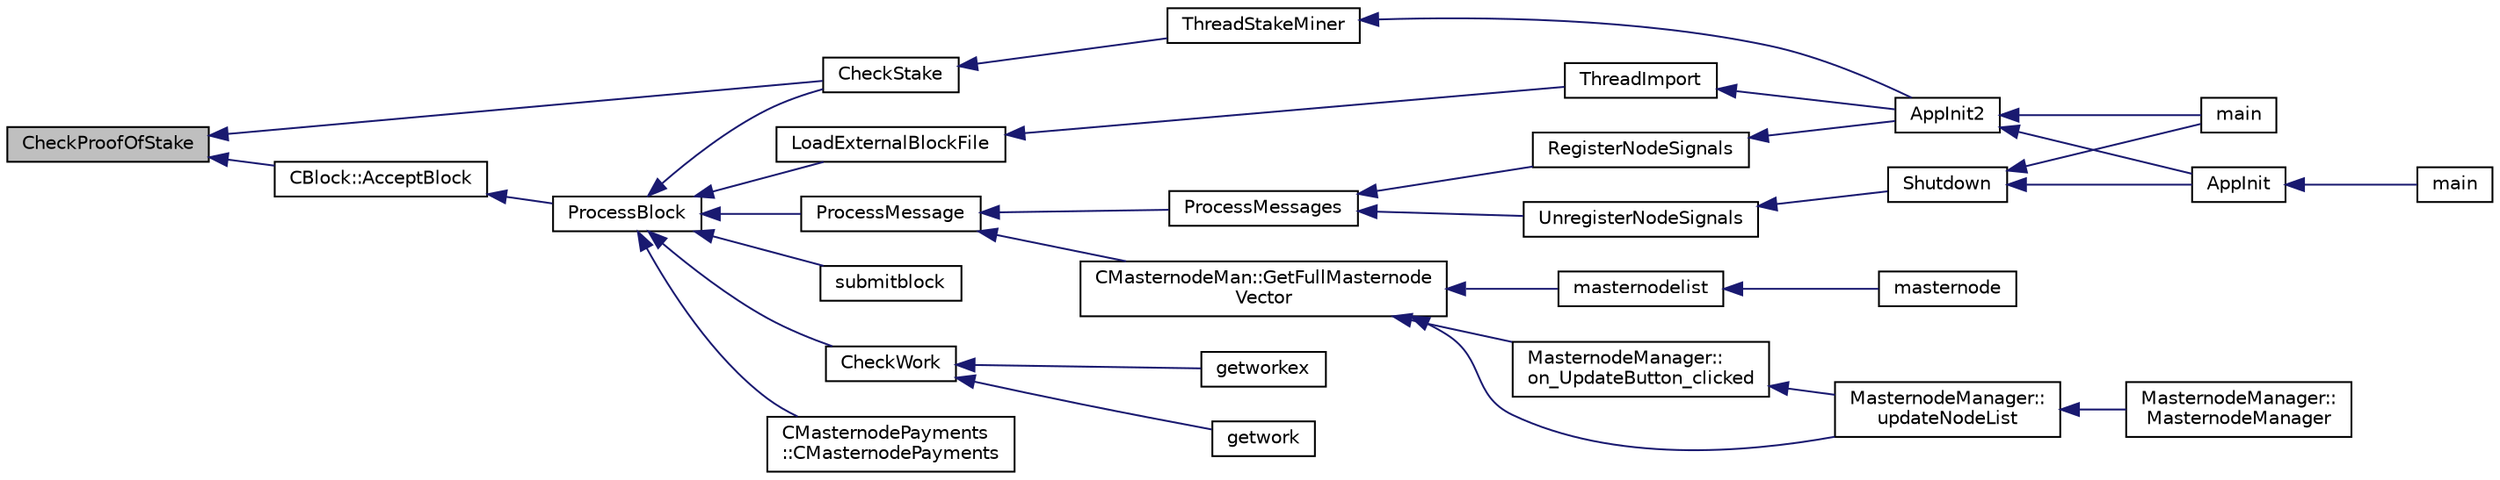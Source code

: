 digraph "CheckProofOfStake"
{
  edge [fontname="Helvetica",fontsize="10",labelfontname="Helvetica",labelfontsize="10"];
  node [fontname="Helvetica",fontsize="10",shape=record];
  rankdir="LR";
  Node182 [label="CheckProofOfStake",height=0.2,width=0.4,color="black", fillcolor="grey75", style="filled", fontcolor="black"];
  Node182 -> Node183 [dir="back",color="midnightblue",fontsize="10",style="solid",fontname="Helvetica"];
  Node183 [label="CBlock::AcceptBlock",height=0.2,width=0.4,color="black", fillcolor="white", style="filled",URL="$d3/d51/class_c_block.html#a3f990a713116bd15c1f221c88b012ccf"];
  Node183 -> Node184 [dir="back",color="midnightblue",fontsize="10",style="solid",fontname="Helvetica"];
  Node184 [label="ProcessBlock",height=0.2,width=0.4,color="black", fillcolor="white", style="filled",URL="$d4/dbf/main_8h.html#a7c8a7be3439bb5e1e40548a332a3cf29"];
  Node184 -> Node185 [dir="back",color="midnightblue",fontsize="10",style="solid",fontname="Helvetica"];
  Node185 [label="LoadExternalBlockFile",height=0.2,width=0.4,color="black", fillcolor="white", style="filled",URL="$df/d0a/main_8cpp.html#afbdbbb5a1b376748e5460cbcf644a9af"];
  Node185 -> Node186 [dir="back",color="midnightblue",fontsize="10",style="solid",fontname="Helvetica"];
  Node186 [label="ThreadImport",height=0.2,width=0.4,color="black", fillcolor="white", style="filled",URL="$d4/dbf/main_8h.html#a0189c34248cd89bbbe20d4d6045bd7c9"];
  Node186 -> Node187 [dir="back",color="midnightblue",fontsize="10",style="solid",fontname="Helvetica"];
  Node187 [label="AppInit2",height=0.2,width=0.4,color="black", fillcolor="white", style="filled",URL="$d8/dc0/init_8h.html#a1a4c1bfbf6ba1db77e988b89b9cadfd3",tooltip="Initialize ion. "];
  Node187 -> Node188 [dir="back",color="midnightblue",fontsize="10",style="solid",fontname="Helvetica"];
  Node188 [label="AppInit",height=0.2,width=0.4,color="black", fillcolor="white", style="filled",URL="$d4/d35/iond_8cpp.html#ac59316b767e6984e1285f0531275286b"];
  Node188 -> Node189 [dir="back",color="midnightblue",fontsize="10",style="solid",fontname="Helvetica"];
  Node189 [label="main",height=0.2,width=0.4,color="black", fillcolor="white", style="filled",URL="$d4/d35/iond_8cpp.html#a0ddf1224851353fc92bfbff6f499fa97"];
  Node187 -> Node190 [dir="back",color="midnightblue",fontsize="10",style="solid",fontname="Helvetica"];
  Node190 [label="main",height=0.2,width=0.4,color="black", fillcolor="white", style="filled",URL="$d5/d2d/ion_8cpp.html#a0ddf1224851353fc92bfbff6f499fa97"];
  Node184 -> Node191 [dir="back",color="midnightblue",fontsize="10",style="solid",fontname="Helvetica"];
  Node191 [label="ProcessMessage",height=0.2,width=0.4,color="black", fillcolor="white", style="filled",URL="$df/d0a/main_8cpp.html#a8ba92b1a4bce3c835e887a9073d17d8e"];
  Node191 -> Node192 [dir="back",color="midnightblue",fontsize="10",style="solid",fontname="Helvetica"];
  Node192 [label="ProcessMessages",height=0.2,width=0.4,color="black", fillcolor="white", style="filled",URL="$d4/dbf/main_8h.html#a196f9318f02448b85b28d612698934fd"];
  Node192 -> Node193 [dir="back",color="midnightblue",fontsize="10",style="solid",fontname="Helvetica"];
  Node193 [label="RegisterNodeSignals",height=0.2,width=0.4,color="black", fillcolor="white", style="filled",URL="$d4/dbf/main_8h.html#ab02615ff65f91d69f8d786ec900baa8a",tooltip="Register with a network node to receive its signals. "];
  Node193 -> Node187 [dir="back",color="midnightblue",fontsize="10",style="solid",fontname="Helvetica"];
  Node192 -> Node194 [dir="back",color="midnightblue",fontsize="10",style="solid",fontname="Helvetica"];
  Node194 [label="UnregisterNodeSignals",height=0.2,width=0.4,color="black", fillcolor="white", style="filled",URL="$d4/dbf/main_8h.html#a3ef0cc6e9d9d6435ee2a5569244d6ebd",tooltip="Unregister a network node. "];
  Node194 -> Node195 [dir="back",color="midnightblue",fontsize="10",style="solid",fontname="Helvetica"];
  Node195 [label="Shutdown",height=0.2,width=0.4,color="black", fillcolor="white", style="filled",URL="$d8/dc0/init_8h.html#ac5f038c2b480cf9ef5e19e3eba8dbaf9"];
  Node195 -> Node188 [dir="back",color="midnightblue",fontsize="10",style="solid",fontname="Helvetica"];
  Node195 -> Node190 [dir="back",color="midnightblue",fontsize="10",style="solid",fontname="Helvetica"];
  Node191 -> Node196 [dir="back",color="midnightblue",fontsize="10",style="solid",fontname="Helvetica"];
  Node196 [label="CMasternodeMan::GetFullMasternode\lVector",height=0.2,width=0.4,color="black", fillcolor="white", style="filled",URL="$dc/d6b/class_c_masternode_man.html#ab39e213a7601e1bef2eba1d5d63206f5"];
  Node196 -> Node197 [dir="back",color="midnightblue",fontsize="10",style="solid",fontname="Helvetica"];
  Node197 [label="MasternodeManager::\lupdateNodeList",height=0.2,width=0.4,color="black", fillcolor="white", style="filled",URL="$d9/d70/class_masternode_manager.html#a5485a8bd6ccf673027165cc1207dfae9"];
  Node197 -> Node198 [dir="back",color="midnightblue",fontsize="10",style="solid",fontname="Helvetica"];
  Node198 [label="MasternodeManager::\lMasternodeManager",height=0.2,width=0.4,color="black", fillcolor="white", style="filled",URL="$d9/d70/class_masternode_manager.html#ad18cb99065e056e6b791e2356de826bf"];
  Node196 -> Node199 [dir="back",color="midnightblue",fontsize="10",style="solid",fontname="Helvetica"];
  Node199 [label="MasternodeManager::\lon_UpdateButton_clicked",height=0.2,width=0.4,color="black", fillcolor="white", style="filled",URL="$d9/d70/class_masternode_manager.html#ae8d07b4d869e3eb09fe1be445eff0430"];
  Node199 -> Node197 [dir="back",color="midnightblue",fontsize="10",style="solid",fontname="Helvetica"];
  Node196 -> Node200 [dir="back",color="midnightblue",fontsize="10",style="solid",fontname="Helvetica"];
  Node200 [label="masternodelist",height=0.2,width=0.4,color="black", fillcolor="white", style="filled",URL="$d5/d6b/rpcstashedsend_8cpp.html#a3a7ed7e37f21eb2912afc6e776f7236c"];
  Node200 -> Node201 [dir="back",color="midnightblue",fontsize="10",style="solid",fontname="Helvetica"];
  Node201 [label="masternode",height=0.2,width=0.4,color="black", fillcolor="white", style="filled",URL="$d5/d6b/rpcstashedsend_8cpp.html#a30609e443aeb47c29ed0878d16b1b5e1"];
  Node184 -> Node202 [dir="back",color="midnightblue",fontsize="10",style="solid",fontname="Helvetica"];
  Node202 [label="CMasternodePayments\l::CMasternodePayments",height=0.2,width=0.4,color="black", fillcolor="white", style="filled",URL="$dc/d9a/class_c_masternode_payments.html#a4b9454f265a927528c881716e7649973"];
  Node184 -> Node203 [dir="back",color="midnightblue",fontsize="10",style="solid",fontname="Helvetica"];
  Node203 [label="CheckWork",height=0.2,width=0.4,color="black", fillcolor="white", style="filled",URL="$de/d13/miner_8h.html#aadd8a05aa6d8fae1c0f4daa5e971a12a",tooltip="Check mined proof-of-work block. "];
  Node203 -> Node204 [dir="back",color="midnightblue",fontsize="10",style="solid",fontname="Helvetica"];
  Node204 [label="getworkex",height=0.2,width=0.4,color="black", fillcolor="white", style="filled",URL="$d4/ddd/rpcmining_8cpp.html#aa40f86dc468a3f2ef4a3bba99e20a069"];
  Node203 -> Node205 [dir="back",color="midnightblue",fontsize="10",style="solid",fontname="Helvetica"];
  Node205 [label="getwork",height=0.2,width=0.4,color="black", fillcolor="white", style="filled",URL="$d4/ddd/rpcmining_8cpp.html#a356be62c93d38267a7da9e1cb644d547"];
  Node184 -> Node206 [dir="back",color="midnightblue",fontsize="10",style="solid",fontname="Helvetica"];
  Node206 [label="CheckStake",height=0.2,width=0.4,color="black", fillcolor="white", style="filled",URL="$de/d13/miner_8h.html#a68be4bcfa03b86095641eac5ca996fed",tooltip="Check mined proof-of-stake block. "];
  Node206 -> Node207 [dir="back",color="midnightblue",fontsize="10",style="solid",fontname="Helvetica"];
  Node207 [label="ThreadStakeMiner",height=0.2,width=0.4,color="black", fillcolor="white", style="filled",URL="$d6/de3/miner_8cpp.html#a31faece5ef0e403969b3d3debd79b352"];
  Node207 -> Node187 [dir="back",color="midnightblue",fontsize="10",style="solid",fontname="Helvetica"];
  Node184 -> Node208 [dir="back",color="midnightblue",fontsize="10",style="solid",fontname="Helvetica"];
  Node208 [label="submitblock",height=0.2,width=0.4,color="black", fillcolor="white", style="filled",URL="$d4/ddd/rpcmining_8cpp.html#a6fc1aa077add8cb1c74207056616134d"];
  Node182 -> Node206 [dir="back",color="midnightblue",fontsize="10",style="solid",fontname="Helvetica"];
}
